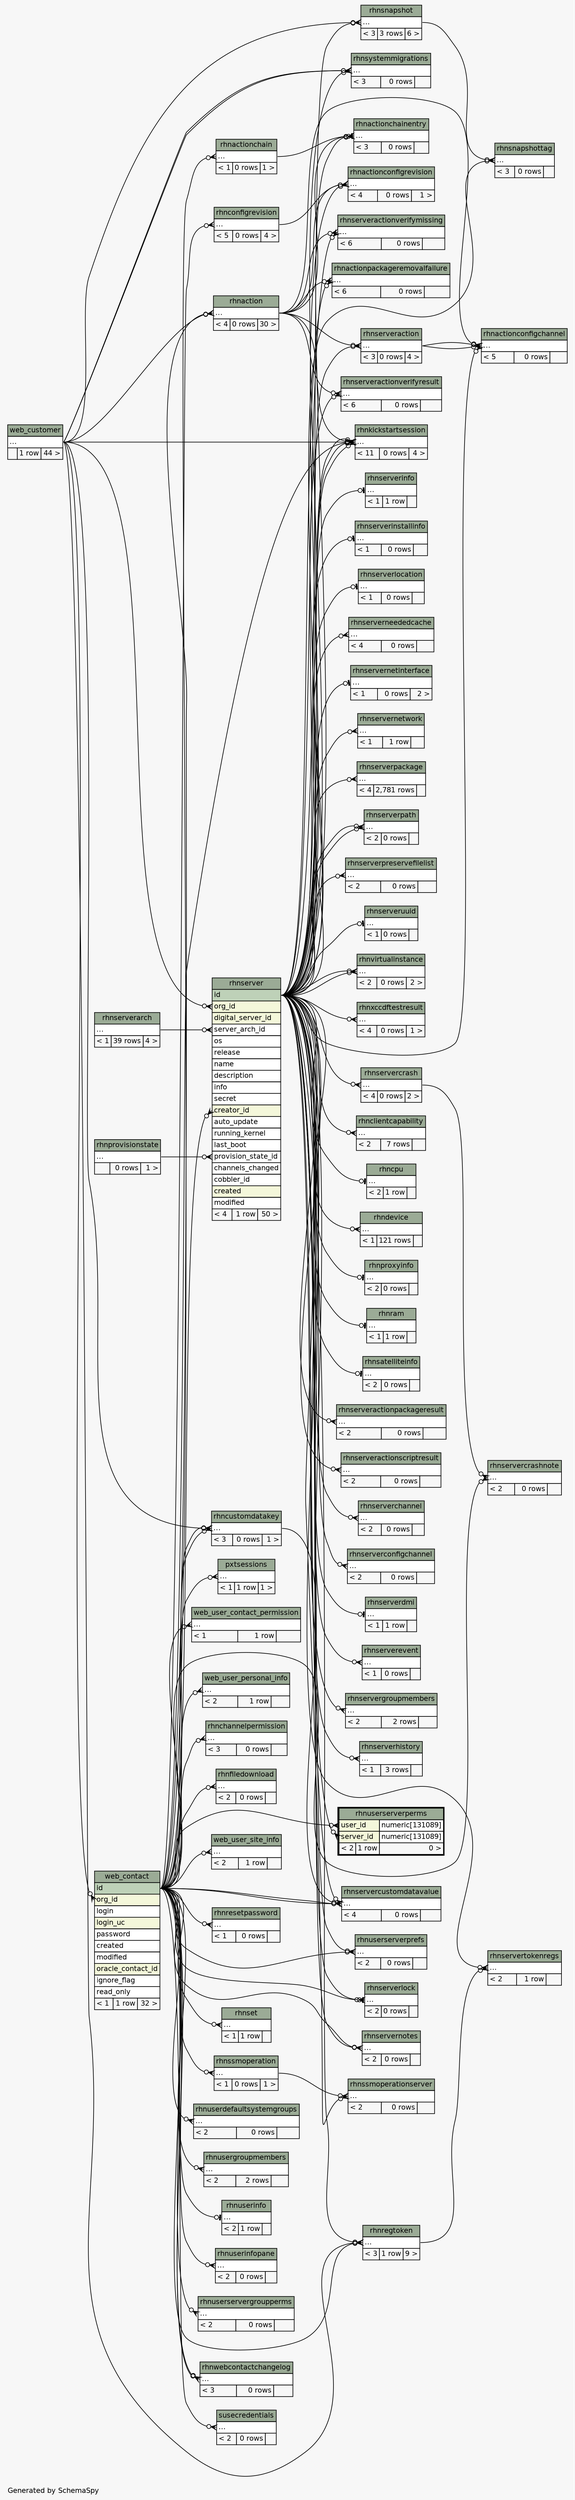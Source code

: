 // dot 2.26.0 on Linux 2.6.32-696.6.3.el6.x86_64
// SchemaSpy rev 590
digraph "twoDegreesRelationshipsDiagram" {
  graph [
    rankdir="RL"
    bgcolor="#f7f7f7"
    label="\nGenerated by SchemaSpy"
    labeljust="l"
    nodesep="0.18"
    ranksep="0.46"
    fontname="Helvetica"
    fontsize="11"
  ];
  node [
    fontname="Helvetica"
    fontsize="11"
    shape="plaintext"
  ];
  edge [
    arrowsize="0.8"
  ];
  "pxtsessions":"elipses":w -> "web_contact":"id":e [arrowhead=none dir=back arrowtail=crowodot];
  "rhnaction":"elipses":w -> "web_customer":"elipses":e [arrowhead=none dir=back arrowtail=crowodot];
  "rhnaction":"elipses":w -> "web_contact":"id":e [arrowhead=none dir=back arrowtail=crowodot];
  "rhnactionchain":"elipses":w -> "web_contact":"id":e [arrowhead=none dir=back arrowtail=crowodot];
  "rhnactionchainentry":"elipses":w -> "rhnaction":"elipses":e [arrowhead=none dir=back arrowtail=teeodot];
  "rhnactionchainentry":"elipses":w -> "rhnactionchain":"elipses":e [arrowhead=none dir=back arrowtail=crowodot];
  "rhnactionchainentry":"elipses":w -> "rhnserver":"id":e [arrowhead=none dir=back arrowtail=crowodot];
  "rhnactionconfigchannel":"elipses":w -> "rhnaction":"elipses":e [arrowhead=none dir=back arrowtail=crowodot];
  "rhnactionconfigchannel":"elipses":w -> "rhnserveraction":"elipses":e [arrowhead=none dir=back arrowtail=crowodot];
  "rhnactionconfigchannel":"elipses":w -> "rhnserver":"id":e [arrowhead=none dir=back arrowtail=crowodot];
  "rhnactionconfigchannel":"elipses":w -> "rhnserveraction":"elipses":e [arrowhead=none dir=back arrowtail=crowodot];
  "rhnactionconfigrevision":"elipses":w -> "rhnaction":"elipses":e [arrowhead=none dir=back arrowtail=crowodot];
  "rhnactionconfigrevision":"elipses":w -> "rhnconfigrevision":"elipses":e [arrowhead=none dir=back arrowtail=crowodot];
  "rhnactionconfigrevision":"elipses":w -> "rhnserver":"id":e [arrowhead=none dir=back arrowtail=crowodot];
  "rhnactionpackageremovalfailure":"elipses":w -> "rhnaction":"elipses":e [arrowhead=none dir=back arrowtail=crowodot];
  "rhnactionpackageremovalfailure":"elipses":w -> "rhnserver":"id":e [arrowhead=none dir=back arrowtail=crowodot];
  "rhnchannelpermission":"elipses":w -> "web_contact":"id":e [arrowhead=none dir=back arrowtail=crowodot];
  "rhnclientcapability":"elipses":w -> "rhnserver":"id":e [arrowhead=none dir=back arrowtail=crowodot];
  "rhnconfigrevision":"elipses":w -> "web_contact":"id":e [arrowhead=none dir=back arrowtail=crowodot];
  "rhncpu":"elipses":w -> "rhnserver":"id":e [arrowhead=none dir=back arrowtail=teeodot];
  "rhncustomdatakey":"elipses":w -> "web_contact":"id":e [arrowhead=none dir=back arrowtail=crowodot];
  "rhncustomdatakey":"elipses":w -> "web_contact":"id":e [arrowhead=none dir=back arrowtail=crowodot];
  "rhncustomdatakey":"elipses":w -> "web_customer":"elipses":e [arrowhead=none dir=back arrowtail=crowodot];
  "rhndevice":"elipses":w -> "rhnserver":"id":e [arrowhead=none dir=back arrowtail=crowodot];
  "rhnfiledownload":"elipses":w -> "web_contact":"id":e [arrowhead=none dir=back arrowtail=crowodot];
  "rhnkickstartsession":"elipses":w -> "rhnaction":"elipses":e [arrowhead=none dir=back arrowtail=crowodot];
  "rhnkickstartsession":"elipses":w -> "rhnserver":"id":e [arrowhead=none dir=back arrowtail=crowodot];
  "rhnkickstartsession":"elipses":w -> "rhnserver":"id":e [arrowhead=none dir=back arrowtail=crowodot];
  "rhnkickstartsession":"elipses":w -> "rhnserver":"id":e [arrowhead=none dir=back arrowtail=crowodot];
  "rhnkickstartsession":"elipses":w -> "web_customer":"elipses":e [arrowhead=none dir=back arrowtail=crowodot];
  "rhnkickstartsession":"elipses":w -> "web_contact":"id":e [arrowhead=none dir=back arrowtail=crowodot];
  "rhnproxyinfo":"elipses":w -> "rhnserver":"id":e [arrowhead=none dir=back arrowtail=teeodot];
  "rhnram":"elipses":w -> "rhnserver":"id":e [arrowhead=none dir=back arrowtail=teeodot];
  "rhnregtoken":"elipses":w -> "web_customer":"elipses":e [arrowhead=none dir=back arrowtail=crowodot];
  "rhnregtoken":"elipses":w -> "rhnserver":"id":e [arrowhead=none dir=back arrowtail=crowodot];
  "rhnregtoken":"elipses":w -> "web_contact":"id":e [arrowhead=none dir=back arrowtail=crowodot];
  "rhnresetpassword":"elipses":w -> "web_contact":"id":e [arrowhead=none dir=back arrowtail=crowodot];
  "rhnsatelliteinfo":"elipses":w -> "rhnserver":"id":e [arrowhead=none dir=back arrowtail=teeodot];
  "rhnserver":"creator_id":w -> "web_contact":"id":e [arrowhead=none dir=back arrowtail=crowodot];
  "rhnserver":"org_id":w -> "web_customer":"elipses":e [arrowhead=none dir=back arrowtail=crowodot];
  "rhnserver":"provision_state_id":w -> "rhnprovisionstate":"elipses":e [arrowhead=none dir=back arrowtail=crowodot];
  "rhnserver":"server_arch_id":w -> "rhnserverarch":"elipses":e [arrowhead=none dir=back arrowtail=crowodot];
  "rhnserveraction":"elipses":w -> "rhnaction":"elipses":e [arrowhead=none dir=back arrowtail=crowodot];
  "rhnserveraction":"elipses":w -> "rhnserver":"id":e [arrowhead=none dir=back arrowtail=crowodot];
  "rhnserveractionpackageresult":"elipses":w -> "rhnserver":"id":e [arrowhead=none dir=back arrowtail=crowodot];
  "rhnserveractionscriptresult":"elipses":w -> "rhnserver":"id":e [arrowhead=none dir=back arrowtail=crowodot];
  "rhnserveractionverifymissing":"elipses":w -> "rhnaction":"elipses":e [arrowhead=none dir=back arrowtail=crowodot];
  "rhnserveractionverifymissing":"elipses":w -> "rhnserver":"id":e [arrowhead=none dir=back arrowtail=crowodot];
  "rhnserveractionverifyresult":"elipses":w -> "rhnaction":"elipses":e [arrowhead=none dir=back arrowtail=crowodot];
  "rhnserveractionverifyresult":"elipses":w -> "rhnserver":"id":e [arrowhead=none dir=back arrowtail=crowodot];
  "rhnserverchannel":"elipses":w -> "rhnserver":"id":e [arrowhead=none dir=back arrowtail=crowodot];
  "rhnserverconfigchannel":"elipses":w -> "rhnserver":"id":e [arrowhead=none dir=back arrowtail=crowodot];
  "rhnservercrash":"elipses":w -> "rhnserver":"id":e [arrowhead=none dir=back arrowtail=crowodot];
  "rhnservercrashnote":"elipses":w -> "rhnservercrash":"elipses":e [arrowhead=none dir=back arrowtail=crowodot];
  "rhnservercrashnote":"elipses":w -> "web_contact":"id":e [arrowhead=none dir=back arrowtail=crowodot];
  "rhnservercustomdatavalue":"elipses":w -> "web_contact":"id":e [arrowhead=none dir=back arrowtail=crowodot];
  "rhnservercustomdatavalue":"elipses":w -> "rhncustomdatakey":"elipses":e [arrowhead=none dir=back arrowtail=crowodot];
  "rhnservercustomdatavalue":"elipses":w -> "web_contact":"id":e [arrowhead=none dir=back arrowtail=crowodot];
  "rhnservercustomdatavalue":"elipses":w -> "rhnserver":"id":e [arrowhead=none dir=back arrowtail=crowodot];
  "rhnserverdmi":"elipses":w -> "rhnserver":"id":e [arrowhead=none dir=back arrowtail=teeodot];
  "rhnserverevent":"elipses":w -> "rhnserver":"id":e [arrowhead=none dir=back arrowtail=crowodot];
  "rhnservergroupmembers":"elipses":w -> "rhnserver":"id":e [arrowhead=none dir=back arrowtail=crowodot];
  "rhnserverhistory":"elipses":w -> "rhnserver":"id":e [arrowhead=none dir=back arrowtail=crowodot];
  "rhnserverinfo":"elipses":w -> "rhnserver":"id":e [arrowhead=none dir=back arrowtail=teeodot];
  "rhnserverinstallinfo":"elipses":w -> "rhnserver":"id":e [arrowhead=none dir=back arrowtail=teeodot];
  "rhnserverlocation":"elipses":w -> "rhnserver":"id":e [arrowhead=none dir=back arrowtail=teeodot];
  "rhnserverlock":"elipses":w -> "web_contact":"id":e [arrowhead=none dir=back arrowtail=crowodot];
  "rhnserverlock":"elipses":w -> "rhnserver":"id":e [arrowhead=none dir=back arrowtail=teeodot];
  "rhnserverneededcache":"elipses":w -> "rhnserver":"id":e [arrowhead=none dir=back arrowtail=crowodot];
  "rhnservernetinterface":"elipses":w -> "rhnserver":"id":e [arrowhead=none dir=back arrowtail=teeodot];
  "rhnservernetwork":"elipses":w -> "rhnserver":"id":e [arrowhead=none dir=back arrowtail=crowodot];
  "rhnservernotes":"elipses":w -> "web_contact":"id":e [arrowhead=none dir=back arrowtail=crowodot];
  "rhnservernotes":"elipses":w -> "rhnserver":"id":e [arrowhead=none dir=back arrowtail=crowodot];
  "rhnserverpackage":"elipses":w -> "rhnserver":"id":e [arrowhead=none dir=back arrowtail=crowodot];
  "rhnserverpath":"elipses":w -> "rhnserver":"id":e [arrowhead=none dir=back arrowtail=crowodot];
  "rhnserverpath":"elipses":w -> "rhnserver":"id":e [arrowhead=none dir=back arrowtail=crowodot];
  "rhnserverpreservefilelist":"elipses":w -> "rhnserver":"id":e [arrowhead=none dir=back arrowtail=crowodot];
  "rhnservertokenregs":"elipses":w -> "rhnserver":"id":e [arrowhead=none dir=back arrowtail=crowodot];
  "rhnservertokenregs":"elipses":w -> "rhnregtoken":"elipses":e [arrowhead=none dir=back arrowtail=crowodot];
  "rhnserveruuid":"elipses":w -> "rhnserver":"id":e [arrowhead=none dir=back arrowtail=teeodot];
  "rhnset":"elipses":w -> "web_contact":"id":e [arrowhead=none dir=back arrowtail=crowodot];
  "rhnsnapshot":"elipses":w -> "web_customer":"elipses":e [arrowhead=none dir=back arrowtail=crowodot];
  "rhnsnapshot":"elipses":w -> "rhnserver":"id":e [arrowhead=none dir=back arrowtail=crowodot];
  "rhnsnapshottag":"elipses":w -> "rhnserver":"id":e [arrowhead=none dir=back arrowtail=crowodot];
  "rhnsnapshottag":"elipses":w -> "rhnsnapshot":"elipses":e [arrowhead=none dir=back arrowtail=crowodot];
  "rhnssmoperation":"elipses":w -> "web_contact":"id":e [arrowhead=none dir=back arrowtail=crowodot];
  "rhnssmoperationserver":"elipses":w -> "rhnssmoperation":"elipses":e [arrowhead=none dir=back arrowtail=crowodot];
  "rhnssmoperationserver":"elipses":w -> "rhnserver":"id":e [arrowhead=none dir=back arrowtail=crowodot];
  "rhnsystemmigrations":"elipses":w -> "web_customer":"elipses":e [arrowhead=none dir=back arrowtail=crowodot];
  "rhnsystemmigrations":"elipses":w -> "web_customer":"elipses":e [arrowhead=none dir=back arrowtail=crowodot];
  "rhnsystemmigrations":"elipses":w -> "rhnserver":"id":e [arrowhead=none dir=back arrowtail=crowodot];
  "rhnuserdefaultsystemgroups":"elipses":w -> "web_contact":"id":e [arrowhead=none dir=back arrowtail=crowodot];
  "rhnusergroupmembers":"elipses":w -> "web_contact":"id":e [arrowhead=none dir=back arrowtail=crowodot];
  "rhnuserinfo":"elipses":w -> "web_contact":"id":e [arrowhead=none dir=back arrowtail=teeodot];
  "rhnuserinfopane":"elipses":w -> "web_contact":"id":e [arrowhead=none dir=back arrowtail=crowodot];
  "rhnuserservergroupperms":"elipses":w -> "web_contact":"id":e [arrowhead=none dir=back arrowtail=crowodot];
  "rhnuserserverperms":"server_id":w -> "rhnserver":"id":e [arrowhead=none dir=back arrowtail=crowodot];
  "rhnuserserverperms":"user_id":w -> "web_contact":"id":e [arrowhead=none dir=back arrowtail=crowodot];
  "rhnuserserverprefs":"elipses":w -> "rhnserver":"id":e [arrowhead=none dir=back arrowtail=crowodot];
  "rhnuserserverprefs":"elipses":w -> "web_contact":"id":e [arrowhead=none dir=back arrowtail=crowodot];
  "rhnvirtualinstance":"elipses":w -> "rhnserver":"id":e [arrowhead=none dir=back arrowtail=crowodot];
  "rhnvirtualinstance":"elipses":w -> "rhnserver":"id":e [arrowhead=none dir=back arrowtail=crowodot];
  "rhnwebcontactchangelog":"elipses":w -> "web_contact":"id":e [arrowhead=none dir=back arrowtail=crowodot];
  "rhnwebcontactchangelog":"elipses":w -> "web_contact":"id":e [arrowhead=none dir=back arrowtail=crowodot];
  "rhnxccdftestresult":"elipses":w -> "rhnserver":"id":e [arrowhead=none dir=back arrowtail=crowodot];
  "susecredentials":"elipses":w -> "web_contact":"id":e [arrowhead=none dir=back arrowtail=crowodot];
  "web_contact":"org_id":w -> "web_customer":"elipses":e [arrowhead=none dir=back arrowtail=crowodot];
  "web_user_contact_permission":"elipses":w -> "web_contact":"id":e [arrowhead=none dir=back arrowtail=crowodot];
  "web_user_personal_info":"elipses":w -> "web_contact":"id":e [arrowhead=none dir=back arrowtail=crowodot];
  "web_user_site_info":"elipses":w -> "web_contact":"id":e [arrowhead=none dir=back arrowtail=crowodot];
  "pxtsessions" [
    label=<
    <TABLE BORDER="0" CELLBORDER="1" CELLSPACING="0" BGCOLOR="#ffffff">
      <TR><TD COLSPAN="3" BGCOLOR="#9bab96" ALIGN="CENTER">pxtsessions</TD></TR>
      <TR><TD PORT="elipses" COLSPAN="3" ALIGN="LEFT">...</TD></TR>
      <TR><TD ALIGN="LEFT" BGCOLOR="#f7f7f7">&lt; 1</TD><TD ALIGN="RIGHT" BGCOLOR="#f7f7f7">1 row</TD><TD ALIGN="RIGHT" BGCOLOR="#f7f7f7">1 &gt;</TD></TR>
    </TABLE>>
    URL="pxtsessions.html"
    tooltip="pxtsessions"
  ];
  "rhnaction" [
    label=<
    <TABLE BORDER="0" CELLBORDER="1" CELLSPACING="0" BGCOLOR="#ffffff">
      <TR><TD COLSPAN="3" BGCOLOR="#9bab96" ALIGN="CENTER">rhnaction</TD></TR>
      <TR><TD PORT="elipses" COLSPAN="3" ALIGN="LEFT">...</TD></TR>
      <TR><TD ALIGN="LEFT" BGCOLOR="#f7f7f7">&lt; 4</TD><TD ALIGN="RIGHT" BGCOLOR="#f7f7f7">0 rows</TD><TD ALIGN="RIGHT" BGCOLOR="#f7f7f7">30 &gt;</TD></TR>
    </TABLE>>
    URL="rhnaction.html"
    tooltip="rhnaction"
  ];
  "rhnactionchain" [
    label=<
    <TABLE BORDER="0" CELLBORDER="1" CELLSPACING="0" BGCOLOR="#ffffff">
      <TR><TD COLSPAN="3" BGCOLOR="#9bab96" ALIGN="CENTER">rhnactionchain</TD></TR>
      <TR><TD PORT="elipses" COLSPAN="3" ALIGN="LEFT">...</TD></TR>
      <TR><TD ALIGN="LEFT" BGCOLOR="#f7f7f7">&lt; 1</TD><TD ALIGN="RIGHT" BGCOLOR="#f7f7f7">0 rows</TD><TD ALIGN="RIGHT" BGCOLOR="#f7f7f7">1 &gt;</TD></TR>
    </TABLE>>
    URL="rhnactionchain.html"
    tooltip="rhnactionchain"
  ];
  "rhnactionchainentry" [
    label=<
    <TABLE BORDER="0" CELLBORDER="1" CELLSPACING="0" BGCOLOR="#ffffff">
      <TR><TD COLSPAN="3" BGCOLOR="#9bab96" ALIGN="CENTER">rhnactionchainentry</TD></TR>
      <TR><TD PORT="elipses" COLSPAN="3" ALIGN="LEFT">...</TD></TR>
      <TR><TD ALIGN="LEFT" BGCOLOR="#f7f7f7">&lt; 3</TD><TD ALIGN="RIGHT" BGCOLOR="#f7f7f7">0 rows</TD><TD ALIGN="RIGHT" BGCOLOR="#f7f7f7">  </TD></TR>
    </TABLE>>
    URL="rhnactionchainentry.html"
    tooltip="rhnactionchainentry"
  ];
  "rhnactionconfigchannel" [
    label=<
    <TABLE BORDER="0" CELLBORDER="1" CELLSPACING="0" BGCOLOR="#ffffff">
      <TR><TD COLSPAN="3" BGCOLOR="#9bab96" ALIGN="CENTER">rhnactionconfigchannel</TD></TR>
      <TR><TD PORT="elipses" COLSPAN="3" ALIGN="LEFT">...</TD></TR>
      <TR><TD ALIGN="LEFT" BGCOLOR="#f7f7f7">&lt; 5</TD><TD ALIGN="RIGHT" BGCOLOR="#f7f7f7">0 rows</TD><TD ALIGN="RIGHT" BGCOLOR="#f7f7f7">  </TD></TR>
    </TABLE>>
    URL="rhnactionconfigchannel.html"
    tooltip="rhnactionconfigchannel"
  ];
  "rhnactionconfigrevision" [
    label=<
    <TABLE BORDER="0" CELLBORDER="1" CELLSPACING="0" BGCOLOR="#ffffff">
      <TR><TD COLSPAN="3" BGCOLOR="#9bab96" ALIGN="CENTER">rhnactionconfigrevision</TD></TR>
      <TR><TD PORT="elipses" COLSPAN="3" ALIGN="LEFT">...</TD></TR>
      <TR><TD ALIGN="LEFT" BGCOLOR="#f7f7f7">&lt; 4</TD><TD ALIGN="RIGHT" BGCOLOR="#f7f7f7">0 rows</TD><TD ALIGN="RIGHT" BGCOLOR="#f7f7f7">1 &gt;</TD></TR>
    </TABLE>>
    URL="rhnactionconfigrevision.html"
    tooltip="rhnactionconfigrevision"
  ];
  "rhnactionpackageremovalfailure" [
    label=<
    <TABLE BORDER="0" CELLBORDER="1" CELLSPACING="0" BGCOLOR="#ffffff">
      <TR><TD COLSPAN="3" BGCOLOR="#9bab96" ALIGN="CENTER">rhnactionpackageremovalfailure</TD></TR>
      <TR><TD PORT="elipses" COLSPAN="3" ALIGN="LEFT">...</TD></TR>
      <TR><TD ALIGN="LEFT" BGCOLOR="#f7f7f7">&lt; 6</TD><TD ALIGN="RIGHT" BGCOLOR="#f7f7f7">0 rows</TD><TD ALIGN="RIGHT" BGCOLOR="#f7f7f7">  </TD></TR>
    </TABLE>>
    URL="rhnactionpackageremovalfailure.html"
    tooltip="rhnactionpackageremovalfailure"
  ];
  "rhnchannelpermission" [
    label=<
    <TABLE BORDER="0" CELLBORDER="1" CELLSPACING="0" BGCOLOR="#ffffff">
      <TR><TD COLSPAN="3" BGCOLOR="#9bab96" ALIGN="CENTER">rhnchannelpermission</TD></TR>
      <TR><TD PORT="elipses" COLSPAN="3" ALIGN="LEFT">...</TD></TR>
      <TR><TD ALIGN="LEFT" BGCOLOR="#f7f7f7">&lt; 3</TD><TD ALIGN="RIGHT" BGCOLOR="#f7f7f7">0 rows</TD><TD ALIGN="RIGHT" BGCOLOR="#f7f7f7">  </TD></TR>
    </TABLE>>
    URL="rhnchannelpermission.html"
    tooltip="rhnchannelpermission"
  ];
  "rhnclientcapability" [
    label=<
    <TABLE BORDER="0" CELLBORDER="1" CELLSPACING="0" BGCOLOR="#ffffff">
      <TR><TD COLSPAN="3" BGCOLOR="#9bab96" ALIGN="CENTER">rhnclientcapability</TD></TR>
      <TR><TD PORT="elipses" COLSPAN="3" ALIGN="LEFT">...</TD></TR>
      <TR><TD ALIGN="LEFT" BGCOLOR="#f7f7f7">&lt; 2</TD><TD ALIGN="RIGHT" BGCOLOR="#f7f7f7">7 rows</TD><TD ALIGN="RIGHT" BGCOLOR="#f7f7f7">  </TD></TR>
    </TABLE>>
    URL="rhnclientcapability.html"
    tooltip="rhnclientcapability"
  ];
  "rhnconfigrevision" [
    label=<
    <TABLE BORDER="0" CELLBORDER="1" CELLSPACING="0" BGCOLOR="#ffffff">
      <TR><TD COLSPAN="3" BGCOLOR="#9bab96" ALIGN="CENTER">rhnconfigrevision</TD></TR>
      <TR><TD PORT="elipses" COLSPAN="3" ALIGN="LEFT">...</TD></TR>
      <TR><TD ALIGN="LEFT" BGCOLOR="#f7f7f7">&lt; 5</TD><TD ALIGN="RIGHT" BGCOLOR="#f7f7f7">0 rows</TD><TD ALIGN="RIGHT" BGCOLOR="#f7f7f7">4 &gt;</TD></TR>
    </TABLE>>
    URL="rhnconfigrevision.html"
    tooltip="rhnconfigrevision"
  ];
  "rhncpu" [
    label=<
    <TABLE BORDER="0" CELLBORDER="1" CELLSPACING="0" BGCOLOR="#ffffff">
      <TR><TD COLSPAN="3" BGCOLOR="#9bab96" ALIGN="CENTER">rhncpu</TD></TR>
      <TR><TD PORT="elipses" COLSPAN="3" ALIGN="LEFT">...</TD></TR>
      <TR><TD ALIGN="LEFT" BGCOLOR="#f7f7f7">&lt; 2</TD><TD ALIGN="RIGHT" BGCOLOR="#f7f7f7">1 row</TD><TD ALIGN="RIGHT" BGCOLOR="#f7f7f7">  </TD></TR>
    </TABLE>>
    URL="rhncpu.html"
    tooltip="rhncpu"
  ];
  "rhncustomdatakey" [
    label=<
    <TABLE BORDER="0" CELLBORDER="1" CELLSPACING="0" BGCOLOR="#ffffff">
      <TR><TD COLSPAN="3" BGCOLOR="#9bab96" ALIGN="CENTER">rhncustomdatakey</TD></TR>
      <TR><TD PORT="elipses" COLSPAN="3" ALIGN="LEFT">...</TD></TR>
      <TR><TD ALIGN="LEFT" BGCOLOR="#f7f7f7">&lt; 3</TD><TD ALIGN="RIGHT" BGCOLOR="#f7f7f7">0 rows</TD><TD ALIGN="RIGHT" BGCOLOR="#f7f7f7">1 &gt;</TD></TR>
    </TABLE>>
    URL="rhncustomdatakey.html"
    tooltip="rhncustomdatakey"
  ];
  "rhndevice" [
    label=<
    <TABLE BORDER="0" CELLBORDER="1" CELLSPACING="0" BGCOLOR="#ffffff">
      <TR><TD COLSPAN="3" BGCOLOR="#9bab96" ALIGN="CENTER">rhndevice</TD></TR>
      <TR><TD PORT="elipses" COLSPAN="3" ALIGN="LEFT">...</TD></TR>
      <TR><TD ALIGN="LEFT" BGCOLOR="#f7f7f7">&lt; 1</TD><TD ALIGN="RIGHT" BGCOLOR="#f7f7f7">121 rows</TD><TD ALIGN="RIGHT" BGCOLOR="#f7f7f7">  </TD></TR>
    </TABLE>>
    URL="rhndevice.html"
    tooltip="rhndevice"
  ];
  "rhnfiledownload" [
    label=<
    <TABLE BORDER="0" CELLBORDER="1" CELLSPACING="0" BGCOLOR="#ffffff">
      <TR><TD COLSPAN="3" BGCOLOR="#9bab96" ALIGN="CENTER">rhnfiledownload</TD></TR>
      <TR><TD PORT="elipses" COLSPAN="3" ALIGN="LEFT">...</TD></TR>
      <TR><TD ALIGN="LEFT" BGCOLOR="#f7f7f7">&lt; 2</TD><TD ALIGN="RIGHT" BGCOLOR="#f7f7f7">0 rows</TD><TD ALIGN="RIGHT" BGCOLOR="#f7f7f7">  </TD></TR>
    </TABLE>>
    URL="rhnfiledownload.html"
    tooltip="rhnfiledownload"
  ];
  "rhnkickstartsession" [
    label=<
    <TABLE BORDER="0" CELLBORDER="1" CELLSPACING="0" BGCOLOR="#ffffff">
      <TR><TD COLSPAN="3" BGCOLOR="#9bab96" ALIGN="CENTER">rhnkickstartsession</TD></TR>
      <TR><TD PORT="elipses" COLSPAN="3" ALIGN="LEFT">...</TD></TR>
      <TR><TD ALIGN="LEFT" BGCOLOR="#f7f7f7">&lt; 11</TD><TD ALIGN="RIGHT" BGCOLOR="#f7f7f7">0 rows</TD><TD ALIGN="RIGHT" BGCOLOR="#f7f7f7">4 &gt;</TD></TR>
    </TABLE>>
    URL="rhnkickstartsession.html"
    tooltip="rhnkickstartsession"
  ];
  "rhnprovisionstate" [
    label=<
    <TABLE BORDER="0" CELLBORDER="1" CELLSPACING="0" BGCOLOR="#ffffff">
      <TR><TD COLSPAN="3" BGCOLOR="#9bab96" ALIGN="CENTER">rhnprovisionstate</TD></TR>
      <TR><TD PORT="elipses" COLSPAN="3" ALIGN="LEFT">...</TD></TR>
      <TR><TD ALIGN="LEFT" BGCOLOR="#f7f7f7">  </TD><TD ALIGN="RIGHT" BGCOLOR="#f7f7f7">0 rows</TD><TD ALIGN="RIGHT" BGCOLOR="#f7f7f7">1 &gt;</TD></TR>
    </TABLE>>
    URL="rhnprovisionstate.html"
    tooltip="rhnprovisionstate"
  ];
  "rhnproxyinfo" [
    label=<
    <TABLE BORDER="0" CELLBORDER="1" CELLSPACING="0" BGCOLOR="#ffffff">
      <TR><TD COLSPAN="3" BGCOLOR="#9bab96" ALIGN="CENTER">rhnproxyinfo</TD></TR>
      <TR><TD PORT="elipses" COLSPAN="3" ALIGN="LEFT">...</TD></TR>
      <TR><TD ALIGN="LEFT" BGCOLOR="#f7f7f7">&lt; 2</TD><TD ALIGN="RIGHT" BGCOLOR="#f7f7f7">0 rows</TD><TD ALIGN="RIGHT" BGCOLOR="#f7f7f7">  </TD></TR>
    </TABLE>>
    URL="rhnproxyinfo.html"
    tooltip="rhnproxyinfo"
  ];
  "rhnram" [
    label=<
    <TABLE BORDER="0" CELLBORDER="1" CELLSPACING="0" BGCOLOR="#ffffff">
      <TR><TD COLSPAN="3" BGCOLOR="#9bab96" ALIGN="CENTER">rhnram</TD></TR>
      <TR><TD PORT="elipses" COLSPAN="3" ALIGN="LEFT">...</TD></TR>
      <TR><TD ALIGN="LEFT" BGCOLOR="#f7f7f7">&lt; 1</TD><TD ALIGN="RIGHT" BGCOLOR="#f7f7f7">1 row</TD><TD ALIGN="RIGHT" BGCOLOR="#f7f7f7">  </TD></TR>
    </TABLE>>
    URL="rhnram.html"
    tooltip="rhnram"
  ];
  "rhnregtoken" [
    label=<
    <TABLE BORDER="0" CELLBORDER="1" CELLSPACING="0" BGCOLOR="#ffffff">
      <TR><TD COLSPAN="3" BGCOLOR="#9bab96" ALIGN="CENTER">rhnregtoken</TD></TR>
      <TR><TD PORT="elipses" COLSPAN="3" ALIGN="LEFT">...</TD></TR>
      <TR><TD ALIGN="LEFT" BGCOLOR="#f7f7f7">&lt; 3</TD><TD ALIGN="RIGHT" BGCOLOR="#f7f7f7">1 row</TD><TD ALIGN="RIGHT" BGCOLOR="#f7f7f7">9 &gt;</TD></TR>
    </TABLE>>
    URL="rhnregtoken.html"
    tooltip="rhnregtoken"
  ];
  "rhnresetpassword" [
    label=<
    <TABLE BORDER="0" CELLBORDER="1" CELLSPACING="0" BGCOLOR="#ffffff">
      <TR><TD COLSPAN="3" BGCOLOR="#9bab96" ALIGN="CENTER">rhnresetpassword</TD></TR>
      <TR><TD PORT="elipses" COLSPAN="3" ALIGN="LEFT">...</TD></TR>
      <TR><TD ALIGN="LEFT" BGCOLOR="#f7f7f7">&lt; 1</TD><TD ALIGN="RIGHT" BGCOLOR="#f7f7f7">0 rows</TD><TD ALIGN="RIGHT" BGCOLOR="#f7f7f7">  </TD></TR>
    </TABLE>>
    URL="rhnresetpassword.html"
    tooltip="rhnresetpassword"
  ];
  "rhnsatelliteinfo" [
    label=<
    <TABLE BORDER="0" CELLBORDER="1" CELLSPACING="0" BGCOLOR="#ffffff">
      <TR><TD COLSPAN="3" BGCOLOR="#9bab96" ALIGN="CENTER">rhnsatelliteinfo</TD></TR>
      <TR><TD PORT="elipses" COLSPAN="3" ALIGN="LEFT">...</TD></TR>
      <TR><TD ALIGN="LEFT" BGCOLOR="#f7f7f7">&lt; 2</TD><TD ALIGN="RIGHT" BGCOLOR="#f7f7f7">0 rows</TD><TD ALIGN="RIGHT" BGCOLOR="#f7f7f7">  </TD></TR>
    </TABLE>>
    URL="rhnsatelliteinfo.html"
    tooltip="rhnsatelliteinfo"
  ];
  "rhnserver" [
    label=<
    <TABLE BORDER="0" CELLBORDER="1" CELLSPACING="0" BGCOLOR="#ffffff">
      <TR><TD COLSPAN="3" BGCOLOR="#9bab96" ALIGN="CENTER">rhnserver</TD></TR>
      <TR><TD PORT="id" COLSPAN="3" BGCOLOR="#bed1b8" ALIGN="LEFT">id</TD></TR>
      <TR><TD PORT="org_id" COLSPAN="3" BGCOLOR="#f4f7da" ALIGN="LEFT">org_id</TD></TR>
      <TR><TD PORT="digital_server_id" COLSPAN="3" BGCOLOR="#f4f7da" ALIGN="LEFT">digital_server_id</TD></TR>
      <TR><TD PORT="server_arch_id" COLSPAN="3" ALIGN="LEFT">server_arch_id</TD></TR>
      <TR><TD PORT="os" COLSPAN="3" ALIGN="LEFT">os</TD></TR>
      <TR><TD PORT="release" COLSPAN="3" ALIGN="LEFT">release</TD></TR>
      <TR><TD PORT="name" COLSPAN="3" ALIGN="LEFT">name</TD></TR>
      <TR><TD PORT="description" COLSPAN="3" ALIGN="LEFT">description</TD></TR>
      <TR><TD PORT="info" COLSPAN="3" ALIGN="LEFT">info</TD></TR>
      <TR><TD PORT="secret" COLSPAN="3" ALIGN="LEFT">secret</TD></TR>
      <TR><TD PORT="creator_id" COLSPAN="3" BGCOLOR="#f4f7da" ALIGN="LEFT">creator_id</TD></TR>
      <TR><TD PORT="auto_update" COLSPAN="3" ALIGN="LEFT">auto_update</TD></TR>
      <TR><TD PORT="running_kernel" COLSPAN="3" ALIGN="LEFT">running_kernel</TD></TR>
      <TR><TD PORT="last_boot" COLSPAN="3" ALIGN="LEFT">last_boot</TD></TR>
      <TR><TD PORT="provision_state_id" COLSPAN="3" ALIGN="LEFT">provision_state_id</TD></TR>
      <TR><TD PORT="channels_changed" COLSPAN="3" ALIGN="LEFT">channels_changed</TD></TR>
      <TR><TD PORT="cobbler_id" COLSPAN="3" ALIGN="LEFT">cobbler_id</TD></TR>
      <TR><TD PORT="created" COLSPAN="3" BGCOLOR="#f4f7da" ALIGN="LEFT">created</TD></TR>
      <TR><TD PORT="modified" COLSPAN="3" ALIGN="LEFT">modified</TD></TR>
      <TR><TD ALIGN="LEFT" BGCOLOR="#f7f7f7">&lt; 4</TD><TD ALIGN="RIGHT" BGCOLOR="#f7f7f7">1 row</TD><TD ALIGN="RIGHT" BGCOLOR="#f7f7f7">50 &gt;</TD></TR>
    </TABLE>>
    URL="rhnserver.html"
    tooltip="rhnserver"
  ];
  "rhnserveraction" [
    label=<
    <TABLE BORDER="0" CELLBORDER="1" CELLSPACING="0" BGCOLOR="#ffffff">
      <TR><TD COLSPAN="3" BGCOLOR="#9bab96" ALIGN="CENTER">rhnserveraction</TD></TR>
      <TR><TD PORT="elipses" COLSPAN="3" ALIGN="LEFT">...</TD></TR>
      <TR><TD ALIGN="LEFT" BGCOLOR="#f7f7f7">&lt; 3</TD><TD ALIGN="RIGHT" BGCOLOR="#f7f7f7">0 rows</TD><TD ALIGN="RIGHT" BGCOLOR="#f7f7f7">4 &gt;</TD></TR>
    </TABLE>>
    URL="rhnserveraction.html"
    tooltip="rhnserveraction"
  ];
  "rhnserveractionpackageresult" [
    label=<
    <TABLE BORDER="0" CELLBORDER="1" CELLSPACING="0" BGCOLOR="#ffffff">
      <TR><TD COLSPAN="3" BGCOLOR="#9bab96" ALIGN="CENTER">rhnserveractionpackageresult</TD></TR>
      <TR><TD PORT="elipses" COLSPAN="3" ALIGN="LEFT">...</TD></TR>
      <TR><TD ALIGN="LEFT" BGCOLOR="#f7f7f7">&lt; 2</TD><TD ALIGN="RIGHT" BGCOLOR="#f7f7f7">0 rows</TD><TD ALIGN="RIGHT" BGCOLOR="#f7f7f7">  </TD></TR>
    </TABLE>>
    URL="rhnserveractionpackageresult.html"
    tooltip="rhnserveractionpackageresult"
  ];
  "rhnserveractionscriptresult" [
    label=<
    <TABLE BORDER="0" CELLBORDER="1" CELLSPACING="0" BGCOLOR="#ffffff">
      <TR><TD COLSPAN="3" BGCOLOR="#9bab96" ALIGN="CENTER">rhnserveractionscriptresult</TD></TR>
      <TR><TD PORT="elipses" COLSPAN="3" ALIGN="LEFT">...</TD></TR>
      <TR><TD ALIGN="LEFT" BGCOLOR="#f7f7f7">&lt; 2</TD><TD ALIGN="RIGHT" BGCOLOR="#f7f7f7">0 rows</TD><TD ALIGN="RIGHT" BGCOLOR="#f7f7f7">  </TD></TR>
    </TABLE>>
    URL="rhnserveractionscriptresult.html"
    tooltip="rhnserveractionscriptresult"
  ];
  "rhnserveractionverifymissing" [
    label=<
    <TABLE BORDER="0" CELLBORDER="1" CELLSPACING="0" BGCOLOR="#ffffff">
      <TR><TD COLSPAN="3" BGCOLOR="#9bab96" ALIGN="CENTER">rhnserveractionverifymissing</TD></TR>
      <TR><TD PORT="elipses" COLSPAN="3" ALIGN="LEFT">...</TD></TR>
      <TR><TD ALIGN="LEFT" BGCOLOR="#f7f7f7">&lt; 6</TD><TD ALIGN="RIGHT" BGCOLOR="#f7f7f7">0 rows</TD><TD ALIGN="RIGHT" BGCOLOR="#f7f7f7">  </TD></TR>
    </TABLE>>
    URL="rhnserveractionverifymissing.html"
    tooltip="rhnserveractionverifymissing"
  ];
  "rhnserveractionverifyresult" [
    label=<
    <TABLE BORDER="0" CELLBORDER="1" CELLSPACING="0" BGCOLOR="#ffffff">
      <TR><TD COLSPAN="3" BGCOLOR="#9bab96" ALIGN="CENTER">rhnserveractionverifyresult</TD></TR>
      <TR><TD PORT="elipses" COLSPAN="3" ALIGN="LEFT">...</TD></TR>
      <TR><TD ALIGN="LEFT" BGCOLOR="#f7f7f7">&lt; 6</TD><TD ALIGN="RIGHT" BGCOLOR="#f7f7f7">0 rows</TD><TD ALIGN="RIGHT" BGCOLOR="#f7f7f7">  </TD></TR>
    </TABLE>>
    URL="rhnserveractionverifyresult.html"
    tooltip="rhnserveractionverifyresult"
  ];
  "rhnserverarch" [
    label=<
    <TABLE BORDER="0" CELLBORDER="1" CELLSPACING="0" BGCOLOR="#ffffff">
      <TR><TD COLSPAN="3" BGCOLOR="#9bab96" ALIGN="CENTER">rhnserverarch</TD></TR>
      <TR><TD PORT="elipses" COLSPAN="3" ALIGN="LEFT">...</TD></TR>
      <TR><TD ALIGN="LEFT" BGCOLOR="#f7f7f7">&lt; 1</TD><TD ALIGN="RIGHT" BGCOLOR="#f7f7f7">39 rows</TD><TD ALIGN="RIGHT" BGCOLOR="#f7f7f7">4 &gt;</TD></TR>
    </TABLE>>
    URL="rhnserverarch.html"
    tooltip="rhnserverarch"
  ];
  "rhnserverchannel" [
    label=<
    <TABLE BORDER="0" CELLBORDER="1" CELLSPACING="0" BGCOLOR="#ffffff">
      <TR><TD COLSPAN="3" BGCOLOR="#9bab96" ALIGN="CENTER">rhnserverchannel</TD></TR>
      <TR><TD PORT="elipses" COLSPAN="3" ALIGN="LEFT">...</TD></TR>
      <TR><TD ALIGN="LEFT" BGCOLOR="#f7f7f7">&lt; 2</TD><TD ALIGN="RIGHT" BGCOLOR="#f7f7f7">0 rows</TD><TD ALIGN="RIGHT" BGCOLOR="#f7f7f7">  </TD></TR>
    </TABLE>>
    URL="rhnserverchannel.html"
    tooltip="rhnserverchannel"
  ];
  "rhnserverconfigchannel" [
    label=<
    <TABLE BORDER="0" CELLBORDER="1" CELLSPACING="0" BGCOLOR="#ffffff">
      <TR><TD COLSPAN="3" BGCOLOR="#9bab96" ALIGN="CENTER">rhnserverconfigchannel</TD></TR>
      <TR><TD PORT="elipses" COLSPAN="3" ALIGN="LEFT">...</TD></TR>
      <TR><TD ALIGN="LEFT" BGCOLOR="#f7f7f7">&lt; 2</TD><TD ALIGN="RIGHT" BGCOLOR="#f7f7f7">0 rows</TD><TD ALIGN="RIGHT" BGCOLOR="#f7f7f7">  </TD></TR>
    </TABLE>>
    URL="rhnserverconfigchannel.html"
    tooltip="rhnserverconfigchannel"
  ];
  "rhnservercrash" [
    label=<
    <TABLE BORDER="0" CELLBORDER="1" CELLSPACING="0" BGCOLOR="#ffffff">
      <TR><TD COLSPAN="3" BGCOLOR="#9bab96" ALIGN="CENTER">rhnservercrash</TD></TR>
      <TR><TD PORT="elipses" COLSPAN="3" ALIGN="LEFT">...</TD></TR>
      <TR><TD ALIGN="LEFT" BGCOLOR="#f7f7f7">&lt; 4</TD><TD ALIGN="RIGHT" BGCOLOR="#f7f7f7">0 rows</TD><TD ALIGN="RIGHT" BGCOLOR="#f7f7f7">2 &gt;</TD></TR>
    </TABLE>>
    URL="rhnservercrash.html"
    tooltip="rhnservercrash"
  ];
  "rhnservercrashnote" [
    label=<
    <TABLE BORDER="0" CELLBORDER="1" CELLSPACING="0" BGCOLOR="#ffffff">
      <TR><TD COLSPAN="3" BGCOLOR="#9bab96" ALIGN="CENTER">rhnservercrashnote</TD></TR>
      <TR><TD PORT="elipses" COLSPAN="3" ALIGN="LEFT">...</TD></TR>
      <TR><TD ALIGN="LEFT" BGCOLOR="#f7f7f7">&lt; 2</TD><TD ALIGN="RIGHT" BGCOLOR="#f7f7f7">0 rows</TD><TD ALIGN="RIGHT" BGCOLOR="#f7f7f7">  </TD></TR>
    </TABLE>>
    URL="rhnservercrashnote.html"
    tooltip="rhnservercrashnote"
  ];
  "rhnservercustomdatavalue" [
    label=<
    <TABLE BORDER="0" CELLBORDER="1" CELLSPACING="0" BGCOLOR="#ffffff">
      <TR><TD COLSPAN="3" BGCOLOR="#9bab96" ALIGN="CENTER">rhnservercustomdatavalue</TD></TR>
      <TR><TD PORT="elipses" COLSPAN="3" ALIGN="LEFT">...</TD></TR>
      <TR><TD ALIGN="LEFT" BGCOLOR="#f7f7f7">&lt; 4</TD><TD ALIGN="RIGHT" BGCOLOR="#f7f7f7">0 rows</TD><TD ALIGN="RIGHT" BGCOLOR="#f7f7f7">  </TD></TR>
    </TABLE>>
    URL="rhnservercustomdatavalue.html"
    tooltip="rhnservercustomdatavalue"
  ];
  "rhnserverdmi" [
    label=<
    <TABLE BORDER="0" CELLBORDER="1" CELLSPACING="0" BGCOLOR="#ffffff">
      <TR><TD COLSPAN="3" BGCOLOR="#9bab96" ALIGN="CENTER">rhnserverdmi</TD></TR>
      <TR><TD PORT="elipses" COLSPAN="3" ALIGN="LEFT">...</TD></TR>
      <TR><TD ALIGN="LEFT" BGCOLOR="#f7f7f7">&lt; 1</TD><TD ALIGN="RIGHT" BGCOLOR="#f7f7f7">1 row</TD><TD ALIGN="RIGHT" BGCOLOR="#f7f7f7">  </TD></TR>
    </TABLE>>
    URL="rhnserverdmi.html"
    tooltip="rhnserverdmi"
  ];
  "rhnserverevent" [
    label=<
    <TABLE BORDER="0" CELLBORDER="1" CELLSPACING="0" BGCOLOR="#ffffff">
      <TR><TD COLSPAN="3" BGCOLOR="#9bab96" ALIGN="CENTER">rhnserverevent</TD></TR>
      <TR><TD PORT="elipses" COLSPAN="3" ALIGN="LEFT">...</TD></TR>
      <TR><TD ALIGN="LEFT" BGCOLOR="#f7f7f7">&lt; 1</TD><TD ALIGN="RIGHT" BGCOLOR="#f7f7f7">0 rows</TD><TD ALIGN="RIGHT" BGCOLOR="#f7f7f7">  </TD></TR>
    </TABLE>>
    URL="rhnserverevent.html"
    tooltip="rhnserverevent"
  ];
  "rhnservergroupmembers" [
    label=<
    <TABLE BORDER="0" CELLBORDER="1" CELLSPACING="0" BGCOLOR="#ffffff">
      <TR><TD COLSPAN="3" BGCOLOR="#9bab96" ALIGN="CENTER">rhnservergroupmembers</TD></TR>
      <TR><TD PORT="elipses" COLSPAN="3" ALIGN="LEFT">...</TD></TR>
      <TR><TD ALIGN="LEFT" BGCOLOR="#f7f7f7">&lt; 2</TD><TD ALIGN="RIGHT" BGCOLOR="#f7f7f7">2 rows</TD><TD ALIGN="RIGHT" BGCOLOR="#f7f7f7">  </TD></TR>
    </TABLE>>
    URL="rhnservergroupmembers.html"
    tooltip="rhnservergroupmembers"
  ];
  "rhnserverhistory" [
    label=<
    <TABLE BORDER="0" CELLBORDER="1" CELLSPACING="0" BGCOLOR="#ffffff">
      <TR><TD COLSPAN="3" BGCOLOR="#9bab96" ALIGN="CENTER">rhnserverhistory</TD></TR>
      <TR><TD PORT="elipses" COLSPAN="3" ALIGN="LEFT">...</TD></TR>
      <TR><TD ALIGN="LEFT" BGCOLOR="#f7f7f7">&lt; 1</TD><TD ALIGN="RIGHT" BGCOLOR="#f7f7f7">3 rows</TD><TD ALIGN="RIGHT" BGCOLOR="#f7f7f7">  </TD></TR>
    </TABLE>>
    URL="rhnserverhistory.html"
    tooltip="rhnserverhistory"
  ];
  "rhnserverinfo" [
    label=<
    <TABLE BORDER="0" CELLBORDER="1" CELLSPACING="0" BGCOLOR="#ffffff">
      <TR><TD COLSPAN="3" BGCOLOR="#9bab96" ALIGN="CENTER">rhnserverinfo</TD></TR>
      <TR><TD PORT="elipses" COLSPAN="3" ALIGN="LEFT">...</TD></TR>
      <TR><TD ALIGN="LEFT" BGCOLOR="#f7f7f7">&lt; 1</TD><TD ALIGN="RIGHT" BGCOLOR="#f7f7f7">1 row</TD><TD ALIGN="RIGHT" BGCOLOR="#f7f7f7">  </TD></TR>
    </TABLE>>
    URL="rhnserverinfo.html"
    tooltip="rhnserverinfo"
  ];
  "rhnserverinstallinfo" [
    label=<
    <TABLE BORDER="0" CELLBORDER="1" CELLSPACING="0" BGCOLOR="#ffffff">
      <TR><TD COLSPAN="3" BGCOLOR="#9bab96" ALIGN="CENTER">rhnserverinstallinfo</TD></TR>
      <TR><TD PORT="elipses" COLSPAN="3" ALIGN="LEFT">...</TD></TR>
      <TR><TD ALIGN="LEFT" BGCOLOR="#f7f7f7">&lt; 1</TD><TD ALIGN="RIGHT" BGCOLOR="#f7f7f7">0 rows</TD><TD ALIGN="RIGHT" BGCOLOR="#f7f7f7">  </TD></TR>
    </TABLE>>
    URL="rhnserverinstallinfo.html"
    tooltip="rhnserverinstallinfo"
  ];
  "rhnserverlocation" [
    label=<
    <TABLE BORDER="0" CELLBORDER="1" CELLSPACING="0" BGCOLOR="#ffffff">
      <TR><TD COLSPAN="3" BGCOLOR="#9bab96" ALIGN="CENTER">rhnserverlocation</TD></TR>
      <TR><TD PORT="elipses" COLSPAN="3" ALIGN="LEFT">...</TD></TR>
      <TR><TD ALIGN="LEFT" BGCOLOR="#f7f7f7">&lt; 1</TD><TD ALIGN="RIGHT" BGCOLOR="#f7f7f7">0 rows</TD><TD ALIGN="RIGHT" BGCOLOR="#f7f7f7">  </TD></TR>
    </TABLE>>
    URL="rhnserverlocation.html"
    tooltip="rhnserverlocation"
  ];
  "rhnserverlock" [
    label=<
    <TABLE BORDER="0" CELLBORDER="1" CELLSPACING="0" BGCOLOR="#ffffff">
      <TR><TD COLSPAN="3" BGCOLOR="#9bab96" ALIGN="CENTER">rhnserverlock</TD></TR>
      <TR><TD PORT="elipses" COLSPAN="3" ALIGN="LEFT">...</TD></TR>
      <TR><TD ALIGN="LEFT" BGCOLOR="#f7f7f7">&lt; 2</TD><TD ALIGN="RIGHT" BGCOLOR="#f7f7f7">0 rows</TD><TD ALIGN="RIGHT" BGCOLOR="#f7f7f7">  </TD></TR>
    </TABLE>>
    URL="rhnserverlock.html"
    tooltip="rhnserverlock"
  ];
  "rhnserverneededcache" [
    label=<
    <TABLE BORDER="0" CELLBORDER="1" CELLSPACING="0" BGCOLOR="#ffffff">
      <TR><TD COLSPAN="3" BGCOLOR="#9bab96" ALIGN="CENTER">rhnserverneededcache</TD></TR>
      <TR><TD PORT="elipses" COLSPAN="3" ALIGN="LEFT">...</TD></TR>
      <TR><TD ALIGN="LEFT" BGCOLOR="#f7f7f7">&lt; 4</TD><TD ALIGN="RIGHT" BGCOLOR="#f7f7f7">0 rows</TD><TD ALIGN="RIGHT" BGCOLOR="#f7f7f7">  </TD></TR>
    </TABLE>>
    URL="rhnserverneededcache.html"
    tooltip="rhnserverneededcache"
  ];
  "rhnservernetinterface" [
    label=<
    <TABLE BORDER="0" CELLBORDER="1" CELLSPACING="0" BGCOLOR="#ffffff">
      <TR><TD COLSPAN="3" BGCOLOR="#9bab96" ALIGN="CENTER">rhnservernetinterface</TD></TR>
      <TR><TD PORT="elipses" COLSPAN="3" ALIGN="LEFT">...</TD></TR>
      <TR><TD ALIGN="LEFT" BGCOLOR="#f7f7f7">&lt; 1</TD><TD ALIGN="RIGHT" BGCOLOR="#f7f7f7">0 rows</TD><TD ALIGN="RIGHT" BGCOLOR="#f7f7f7">2 &gt;</TD></TR>
    </TABLE>>
    URL="rhnservernetinterface.html"
    tooltip="rhnservernetinterface"
  ];
  "rhnservernetwork" [
    label=<
    <TABLE BORDER="0" CELLBORDER="1" CELLSPACING="0" BGCOLOR="#ffffff">
      <TR><TD COLSPAN="3" BGCOLOR="#9bab96" ALIGN="CENTER">rhnservernetwork</TD></TR>
      <TR><TD PORT="elipses" COLSPAN="3" ALIGN="LEFT">...</TD></TR>
      <TR><TD ALIGN="LEFT" BGCOLOR="#f7f7f7">&lt; 1</TD><TD ALIGN="RIGHT" BGCOLOR="#f7f7f7">1 row</TD><TD ALIGN="RIGHT" BGCOLOR="#f7f7f7">  </TD></TR>
    </TABLE>>
    URL="rhnservernetwork.html"
    tooltip="rhnservernetwork"
  ];
  "rhnservernotes" [
    label=<
    <TABLE BORDER="0" CELLBORDER="1" CELLSPACING="0" BGCOLOR="#ffffff">
      <TR><TD COLSPAN="3" BGCOLOR="#9bab96" ALIGN="CENTER">rhnservernotes</TD></TR>
      <TR><TD PORT="elipses" COLSPAN="3" ALIGN="LEFT">...</TD></TR>
      <TR><TD ALIGN="LEFT" BGCOLOR="#f7f7f7">&lt; 2</TD><TD ALIGN="RIGHT" BGCOLOR="#f7f7f7">0 rows</TD><TD ALIGN="RIGHT" BGCOLOR="#f7f7f7">  </TD></TR>
    </TABLE>>
    URL="rhnservernotes.html"
    tooltip="rhnservernotes"
  ];
  "rhnserverpackage" [
    label=<
    <TABLE BORDER="0" CELLBORDER="1" CELLSPACING="0" BGCOLOR="#ffffff">
      <TR><TD COLSPAN="3" BGCOLOR="#9bab96" ALIGN="CENTER">rhnserverpackage</TD></TR>
      <TR><TD PORT="elipses" COLSPAN="3" ALIGN="LEFT">...</TD></TR>
      <TR><TD ALIGN="LEFT" BGCOLOR="#f7f7f7">&lt; 4</TD><TD ALIGN="RIGHT" BGCOLOR="#f7f7f7">2,781 rows</TD><TD ALIGN="RIGHT" BGCOLOR="#f7f7f7">  </TD></TR>
    </TABLE>>
    URL="rhnserverpackage.html"
    tooltip="rhnserverpackage"
  ];
  "rhnserverpath" [
    label=<
    <TABLE BORDER="0" CELLBORDER="1" CELLSPACING="0" BGCOLOR="#ffffff">
      <TR><TD COLSPAN="3" BGCOLOR="#9bab96" ALIGN="CENTER">rhnserverpath</TD></TR>
      <TR><TD PORT="elipses" COLSPAN="3" ALIGN="LEFT">...</TD></TR>
      <TR><TD ALIGN="LEFT" BGCOLOR="#f7f7f7">&lt; 2</TD><TD ALIGN="RIGHT" BGCOLOR="#f7f7f7">0 rows</TD><TD ALIGN="RIGHT" BGCOLOR="#f7f7f7">  </TD></TR>
    </TABLE>>
    URL="rhnserverpath.html"
    tooltip="rhnserverpath"
  ];
  "rhnserverpreservefilelist" [
    label=<
    <TABLE BORDER="0" CELLBORDER="1" CELLSPACING="0" BGCOLOR="#ffffff">
      <TR><TD COLSPAN="3" BGCOLOR="#9bab96" ALIGN="CENTER">rhnserverpreservefilelist</TD></TR>
      <TR><TD PORT="elipses" COLSPAN="3" ALIGN="LEFT">...</TD></TR>
      <TR><TD ALIGN="LEFT" BGCOLOR="#f7f7f7">&lt; 2</TD><TD ALIGN="RIGHT" BGCOLOR="#f7f7f7">0 rows</TD><TD ALIGN="RIGHT" BGCOLOR="#f7f7f7">  </TD></TR>
    </TABLE>>
    URL="rhnserverpreservefilelist.html"
    tooltip="rhnserverpreservefilelist"
  ];
  "rhnservertokenregs" [
    label=<
    <TABLE BORDER="0" CELLBORDER="1" CELLSPACING="0" BGCOLOR="#ffffff">
      <TR><TD COLSPAN="3" BGCOLOR="#9bab96" ALIGN="CENTER">rhnservertokenregs</TD></TR>
      <TR><TD PORT="elipses" COLSPAN="3" ALIGN="LEFT">...</TD></TR>
      <TR><TD ALIGN="LEFT" BGCOLOR="#f7f7f7">&lt; 2</TD><TD ALIGN="RIGHT" BGCOLOR="#f7f7f7">1 row</TD><TD ALIGN="RIGHT" BGCOLOR="#f7f7f7">  </TD></TR>
    </TABLE>>
    URL="rhnservertokenregs.html"
    tooltip="rhnservertokenregs"
  ];
  "rhnserveruuid" [
    label=<
    <TABLE BORDER="0" CELLBORDER="1" CELLSPACING="0" BGCOLOR="#ffffff">
      <TR><TD COLSPAN="3" BGCOLOR="#9bab96" ALIGN="CENTER">rhnserveruuid</TD></TR>
      <TR><TD PORT="elipses" COLSPAN="3" ALIGN="LEFT">...</TD></TR>
      <TR><TD ALIGN="LEFT" BGCOLOR="#f7f7f7">&lt; 1</TD><TD ALIGN="RIGHT" BGCOLOR="#f7f7f7">0 rows</TD><TD ALIGN="RIGHT" BGCOLOR="#f7f7f7">  </TD></TR>
    </TABLE>>
    URL="rhnserveruuid.html"
    tooltip="rhnserveruuid"
  ];
  "rhnset" [
    label=<
    <TABLE BORDER="0" CELLBORDER="1" CELLSPACING="0" BGCOLOR="#ffffff">
      <TR><TD COLSPAN="3" BGCOLOR="#9bab96" ALIGN="CENTER">rhnset</TD></TR>
      <TR><TD PORT="elipses" COLSPAN="3" ALIGN="LEFT">...</TD></TR>
      <TR><TD ALIGN="LEFT" BGCOLOR="#f7f7f7">&lt; 1</TD><TD ALIGN="RIGHT" BGCOLOR="#f7f7f7">1 row</TD><TD ALIGN="RIGHT" BGCOLOR="#f7f7f7">  </TD></TR>
    </TABLE>>
    URL="rhnset.html"
    tooltip="rhnset"
  ];
  "rhnsnapshot" [
    label=<
    <TABLE BORDER="0" CELLBORDER="1" CELLSPACING="0" BGCOLOR="#ffffff">
      <TR><TD COLSPAN="3" BGCOLOR="#9bab96" ALIGN="CENTER">rhnsnapshot</TD></TR>
      <TR><TD PORT="elipses" COLSPAN="3" ALIGN="LEFT">...</TD></TR>
      <TR><TD ALIGN="LEFT" BGCOLOR="#f7f7f7">&lt; 3</TD><TD ALIGN="RIGHT" BGCOLOR="#f7f7f7">3 rows</TD><TD ALIGN="RIGHT" BGCOLOR="#f7f7f7">6 &gt;</TD></TR>
    </TABLE>>
    URL="rhnsnapshot.html"
    tooltip="rhnsnapshot"
  ];
  "rhnsnapshottag" [
    label=<
    <TABLE BORDER="0" CELLBORDER="1" CELLSPACING="0" BGCOLOR="#ffffff">
      <TR><TD COLSPAN="3" BGCOLOR="#9bab96" ALIGN="CENTER">rhnsnapshottag</TD></TR>
      <TR><TD PORT="elipses" COLSPAN="3" ALIGN="LEFT">...</TD></TR>
      <TR><TD ALIGN="LEFT" BGCOLOR="#f7f7f7">&lt; 3</TD><TD ALIGN="RIGHT" BGCOLOR="#f7f7f7">0 rows</TD><TD ALIGN="RIGHT" BGCOLOR="#f7f7f7">  </TD></TR>
    </TABLE>>
    URL="rhnsnapshottag.html"
    tooltip="rhnsnapshottag"
  ];
  "rhnssmoperation" [
    label=<
    <TABLE BORDER="0" CELLBORDER="1" CELLSPACING="0" BGCOLOR="#ffffff">
      <TR><TD COLSPAN="3" BGCOLOR="#9bab96" ALIGN="CENTER">rhnssmoperation</TD></TR>
      <TR><TD PORT="elipses" COLSPAN="3" ALIGN="LEFT">...</TD></TR>
      <TR><TD ALIGN="LEFT" BGCOLOR="#f7f7f7">&lt; 1</TD><TD ALIGN="RIGHT" BGCOLOR="#f7f7f7">0 rows</TD><TD ALIGN="RIGHT" BGCOLOR="#f7f7f7">1 &gt;</TD></TR>
    </TABLE>>
    URL="rhnssmoperation.html"
    tooltip="rhnssmoperation"
  ];
  "rhnssmoperationserver" [
    label=<
    <TABLE BORDER="0" CELLBORDER="1" CELLSPACING="0" BGCOLOR="#ffffff">
      <TR><TD COLSPAN="3" BGCOLOR="#9bab96" ALIGN="CENTER">rhnssmoperationserver</TD></TR>
      <TR><TD PORT="elipses" COLSPAN="3" ALIGN="LEFT">...</TD></TR>
      <TR><TD ALIGN="LEFT" BGCOLOR="#f7f7f7">&lt; 2</TD><TD ALIGN="RIGHT" BGCOLOR="#f7f7f7">0 rows</TD><TD ALIGN="RIGHT" BGCOLOR="#f7f7f7">  </TD></TR>
    </TABLE>>
    URL="rhnssmoperationserver.html"
    tooltip="rhnssmoperationserver"
  ];
  "rhnsystemmigrations" [
    label=<
    <TABLE BORDER="0" CELLBORDER="1" CELLSPACING="0" BGCOLOR="#ffffff">
      <TR><TD COLSPAN="3" BGCOLOR="#9bab96" ALIGN="CENTER">rhnsystemmigrations</TD></TR>
      <TR><TD PORT="elipses" COLSPAN="3" ALIGN="LEFT">...</TD></TR>
      <TR><TD ALIGN="LEFT" BGCOLOR="#f7f7f7">&lt; 3</TD><TD ALIGN="RIGHT" BGCOLOR="#f7f7f7">0 rows</TD><TD ALIGN="RIGHT" BGCOLOR="#f7f7f7">  </TD></TR>
    </TABLE>>
    URL="rhnsystemmigrations.html"
    tooltip="rhnsystemmigrations"
  ];
  "rhnuserdefaultsystemgroups" [
    label=<
    <TABLE BORDER="0" CELLBORDER="1" CELLSPACING="0" BGCOLOR="#ffffff">
      <TR><TD COLSPAN="3" BGCOLOR="#9bab96" ALIGN="CENTER">rhnuserdefaultsystemgroups</TD></TR>
      <TR><TD PORT="elipses" COLSPAN="3" ALIGN="LEFT">...</TD></TR>
      <TR><TD ALIGN="LEFT" BGCOLOR="#f7f7f7">&lt; 2</TD><TD ALIGN="RIGHT" BGCOLOR="#f7f7f7">0 rows</TD><TD ALIGN="RIGHT" BGCOLOR="#f7f7f7">  </TD></TR>
    </TABLE>>
    URL="rhnuserdefaultsystemgroups.html"
    tooltip="rhnuserdefaultsystemgroups"
  ];
  "rhnusergroupmembers" [
    label=<
    <TABLE BORDER="0" CELLBORDER="1" CELLSPACING="0" BGCOLOR="#ffffff">
      <TR><TD COLSPAN="3" BGCOLOR="#9bab96" ALIGN="CENTER">rhnusergroupmembers</TD></TR>
      <TR><TD PORT="elipses" COLSPAN="3" ALIGN="LEFT">...</TD></TR>
      <TR><TD ALIGN="LEFT" BGCOLOR="#f7f7f7">&lt; 2</TD><TD ALIGN="RIGHT" BGCOLOR="#f7f7f7">2 rows</TD><TD ALIGN="RIGHT" BGCOLOR="#f7f7f7">  </TD></TR>
    </TABLE>>
    URL="rhnusergroupmembers.html"
    tooltip="rhnusergroupmembers"
  ];
  "rhnuserinfo" [
    label=<
    <TABLE BORDER="0" CELLBORDER="1" CELLSPACING="0" BGCOLOR="#ffffff">
      <TR><TD COLSPAN="3" BGCOLOR="#9bab96" ALIGN="CENTER">rhnuserinfo</TD></TR>
      <TR><TD PORT="elipses" COLSPAN="3" ALIGN="LEFT">...</TD></TR>
      <TR><TD ALIGN="LEFT" BGCOLOR="#f7f7f7">&lt; 2</TD><TD ALIGN="RIGHT" BGCOLOR="#f7f7f7">1 row</TD><TD ALIGN="RIGHT" BGCOLOR="#f7f7f7">  </TD></TR>
    </TABLE>>
    URL="rhnuserinfo.html"
    tooltip="rhnuserinfo"
  ];
  "rhnuserinfopane" [
    label=<
    <TABLE BORDER="0" CELLBORDER="1" CELLSPACING="0" BGCOLOR="#ffffff">
      <TR><TD COLSPAN="3" BGCOLOR="#9bab96" ALIGN="CENTER">rhnuserinfopane</TD></TR>
      <TR><TD PORT="elipses" COLSPAN="3" ALIGN="LEFT">...</TD></TR>
      <TR><TD ALIGN="LEFT" BGCOLOR="#f7f7f7">&lt; 2</TD><TD ALIGN="RIGHT" BGCOLOR="#f7f7f7">0 rows</TD><TD ALIGN="RIGHT" BGCOLOR="#f7f7f7">  </TD></TR>
    </TABLE>>
    URL="rhnuserinfopane.html"
    tooltip="rhnuserinfopane"
  ];
  "rhnuserservergroupperms" [
    label=<
    <TABLE BORDER="0" CELLBORDER="1" CELLSPACING="0" BGCOLOR="#ffffff">
      <TR><TD COLSPAN="3" BGCOLOR="#9bab96" ALIGN="CENTER">rhnuserservergroupperms</TD></TR>
      <TR><TD PORT="elipses" COLSPAN="3" ALIGN="LEFT">...</TD></TR>
      <TR><TD ALIGN="LEFT" BGCOLOR="#f7f7f7">&lt; 2</TD><TD ALIGN="RIGHT" BGCOLOR="#f7f7f7">0 rows</TD><TD ALIGN="RIGHT" BGCOLOR="#f7f7f7">  </TD></TR>
    </TABLE>>
    URL="rhnuserservergroupperms.html"
    tooltip="rhnuserservergroupperms"
  ];
  "rhnuserserverperms" [
    label=<
    <TABLE BORDER="2" CELLBORDER="1" CELLSPACING="0" BGCOLOR="#ffffff">
      <TR><TD COLSPAN="3" BGCOLOR="#9bab96" ALIGN="CENTER">rhnuserserverperms</TD></TR>
      <TR><TD PORT="user_id" COLSPAN="2" BGCOLOR="#f4f7da" ALIGN="LEFT">user_id</TD><TD PORT="user_id.type" ALIGN="LEFT">numeric[131089]</TD></TR>
      <TR><TD PORT="server_id" COLSPAN="2" BGCOLOR="#f4f7da" ALIGN="LEFT">server_id</TD><TD PORT="server_id.type" ALIGN="LEFT">numeric[131089]</TD></TR>
      <TR><TD ALIGN="LEFT" BGCOLOR="#f7f7f7">&lt; 2</TD><TD ALIGN="RIGHT" BGCOLOR="#f7f7f7">1 row</TD><TD ALIGN="RIGHT" BGCOLOR="#f7f7f7">0 &gt;</TD></TR>
    </TABLE>>
    URL="rhnuserserverperms.html"
    tooltip="rhnuserserverperms"
  ];
  "rhnuserserverprefs" [
    label=<
    <TABLE BORDER="0" CELLBORDER="1" CELLSPACING="0" BGCOLOR="#ffffff">
      <TR><TD COLSPAN="3" BGCOLOR="#9bab96" ALIGN="CENTER">rhnuserserverprefs</TD></TR>
      <TR><TD PORT="elipses" COLSPAN="3" ALIGN="LEFT">...</TD></TR>
      <TR><TD ALIGN="LEFT" BGCOLOR="#f7f7f7">&lt; 2</TD><TD ALIGN="RIGHT" BGCOLOR="#f7f7f7">0 rows</TD><TD ALIGN="RIGHT" BGCOLOR="#f7f7f7">  </TD></TR>
    </TABLE>>
    URL="rhnuserserverprefs.html"
    tooltip="rhnuserserverprefs"
  ];
  "rhnvirtualinstance" [
    label=<
    <TABLE BORDER="0" CELLBORDER="1" CELLSPACING="0" BGCOLOR="#ffffff">
      <TR><TD COLSPAN="3" BGCOLOR="#9bab96" ALIGN="CENTER">rhnvirtualinstance</TD></TR>
      <TR><TD PORT="elipses" COLSPAN="3" ALIGN="LEFT">...</TD></TR>
      <TR><TD ALIGN="LEFT" BGCOLOR="#f7f7f7">&lt; 2</TD><TD ALIGN="RIGHT" BGCOLOR="#f7f7f7">0 rows</TD><TD ALIGN="RIGHT" BGCOLOR="#f7f7f7">2 &gt;</TD></TR>
    </TABLE>>
    URL="rhnvirtualinstance.html"
    tooltip="rhnvirtualinstance"
  ];
  "rhnwebcontactchangelog" [
    label=<
    <TABLE BORDER="0" CELLBORDER="1" CELLSPACING="0" BGCOLOR="#ffffff">
      <TR><TD COLSPAN="3" BGCOLOR="#9bab96" ALIGN="CENTER">rhnwebcontactchangelog</TD></TR>
      <TR><TD PORT="elipses" COLSPAN="3" ALIGN="LEFT">...</TD></TR>
      <TR><TD ALIGN="LEFT" BGCOLOR="#f7f7f7">&lt; 3</TD><TD ALIGN="RIGHT" BGCOLOR="#f7f7f7">0 rows</TD><TD ALIGN="RIGHT" BGCOLOR="#f7f7f7">  </TD></TR>
    </TABLE>>
    URL="rhnwebcontactchangelog.html"
    tooltip="rhnwebcontactchangelog"
  ];
  "rhnxccdftestresult" [
    label=<
    <TABLE BORDER="0" CELLBORDER="1" CELLSPACING="0" BGCOLOR="#ffffff">
      <TR><TD COLSPAN="3" BGCOLOR="#9bab96" ALIGN="CENTER">rhnxccdftestresult</TD></TR>
      <TR><TD PORT="elipses" COLSPAN="3" ALIGN="LEFT">...</TD></TR>
      <TR><TD ALIGN="LEFT" BGCOLOR="#f7f7f7">&lt; 4</TD><TD ALIGN="RIGHT" BGCOLOR="#f7f7f7">0 rows</TD><TD ALIGN="RIGHT" BGCOLOR="#f7f7f7">1 &gt;</TD></TR>
    </TABLE>>
    URL="rhnxccdftestresult.html"
    tooltip="rhnxccdftestresult"
  ];
  "susecredentials" [
    label=<
    <TABLE BORDER="0" CELLBORDER="1" CELLSPACING="0" BGCOLOR="#ffffff">
      <TR><TD COLSPAN="3" BGCOLOR="#9bab96" ALIGN="CENTER">susecredentials</TD></TR>
      <TR><TD PORT="elipses" COLSPAN="3" ALIGN="LEFT">...</TD></TR>
      <TR><TD ALIGN="LEFT" BGCOLOR="#f7f7f7">&lt; 2</TD><TD ALIGN="RIGHT" BGCOLOR="#f7f7f7">0 rows</TD><TD ALIGN="RIGHT" BGCOLOR="#f7f7f7">  </TD></TR>
    </TABLE>>
    URL="susecredentials.html"
    tooltip="susecredentials"
  ];
  "web_contact" [
    label=<
    <TABLE BORDER="0" CELLBORDER="1" CELLSPACING="0" BGCOLOR="#ffffff">
      <TR><TD COLSPAN="3" BGCOLOR="#9bab96" ALIGN="CENTER">web_contact</TD></TR>
      <TR><TD PORT="id" COLSPAN="3" BGCOLOR="#bed1b8" ALIGN="LEFT">id</TD></TR>
      <TR><TD PORT="org_id" COLSPAN="3" BGCOLOR="#f4f7da" ALIGN="LEFT">org_id</TD></TR>
      <TR><TD PORT="login" COLSPAN="3" ALIGN="LEFT">login</TD></TR>
      <TR><TD PORT="login_uc" COLSPAN="3" BGCOLOR="#f4f7da" ALIGN="LEFT">login_uc</TD></TR>
      <TR><TD PORT="password" COLSPAN="3" ALIGN="LEFT">password</TD></TR>
      <TR><TD PORT="created" COLSPAN="3" ALIGN="LEFT">created</TD></TR>
      <TR><TD PORT="modified" COLSPAN="3" ALIGN="LEFT">modified</TD></TR>
      <TR><TD PORT="oracle_contact_id" COLSPAN="3" BGCOLOR="#f4f7da" ALIGN="LEFT">oracle_contact_id</TD></TR>
      <TR><TD PORT="ignore_flag" COLSPAN="3" ALIGN="LEFT">ignore_flag</TD></TR>
      <TR><TD PORT="read_only" COLSPAN="3" ALIGN="LEFT">read_only</TD></TR>
      <TR><TD ALIGN="LEFT" BGCOLOR="#f7f7f7">&lt; 1</TD><TD ALIGN="RIGHT" BGCOLOR="#f7f7f7">1 row</TD><TD ALIGN="RIGHT" BGCOLOR="#f7f7f7">32 &gt;</TD></TR>
    </TABLE>>
    URL="web_contact.html"
    tooltip="web_contact"
  ];
  "web_customer" [
    label=<
    <TABLE BORDER="0" CELLBORDER="1" CELLSPACING="0" BGCOLOR="#ffffff">
      <TR><TD COLSPAN="3" BGCOLOR="#9bab96" ALIGN="CENTER">web_customer</TD></TR>
      <TR><TD PORT="elipses" COLSPAN="3" ALIGN="LEFT">...</TD></TR>
      <TR><TD ALIGN="LEFT" BGCOLOR="#f7f7f7">  </TD><TD ALIGN="RIGHT" BGCOLOR="#f7f7f7">1 row</TD><TD ALIGN="RIGHT" BGCOLOR="#f7f7f7">44 &gt;</TD></TR>
    </TABLE>>
    URL="web_customer.html"
    tooltip="web_customer"
  ];
  "web_user_contact_permission" [
    label=<
    <TABLE BORDER="0" CELLBORDER="1" CELLSPACING="0" BGCOLOR="#ffffff">
      <TR><TD COLSPAN="3" BGCOLOR="#9bab96" ALIGN="CENTER">web_user_contact_permission</TD></TR>
      <TR><TD PORT="elipses" COLSPAN="3" ALIGN="LEFT">...</TD></TR>
      <TR><TD ALIGN="LEFT" BGCOLOR="#f7f7f7">&lt; 1</TD><TD ALIGN="RIGHT" BGCOLOR="#f7f7f7">1 row</TD><TD ALIGN="RIGHT" BGCOLOR="#f7f7f7">  </TD></TR>
    </TABLE>>
    URL="web_user_contact_permission.html"
    tooltip="web_user_contact_permission"
  ];
  "web_user_personal_info" [
    label=<
    <TABLE BORDER="0" CELLBORDER="1" CELLSPACING="0" BGCOLOR="#ffffff">
      <TR><TD COLSPAN="3" BGCOLOR="#9bab96" ALIGN="CENTER">web_user_personal_info</TD></TR>
      <TR><TD PORT="elipses" COLSPAN="3" ALIGN="LEFT">...</TD></TR>
      <TR><TD ALIGN="LEFT" BGCOLOR="#f7f7f7">&lt; 2</TD><TD ALIGN="RIGHT" BGCOLOR="#f7f7f7">1 row</TD><TD ALIGN="RIGHT" BGCOLOR="#f7f7f7">  </TD></TR>
    </TABLE>>
    URL="web_user_personal_info.html"
    tooltip="web_user_personal_info"
  ];
  "web_user_site_info" [
    label=<
    <TABLE BORDER="0" CELLBORDER="1" CELLSPACING="0" BGCOLOR="#ffffff">
      <TR><TD COLSPAN="3" BGCOLOR="#9bab96" ALIGN="CENTER">web_user_site_info</TD></TR>
      <TR><TD PORT="elipses" COLSPAN="3" ALIGN="LEFT">...</TD></TR>
      <TR><TD ALIGN="LEFT" BGCOLOR="#f7f7f7">&lt; 2</TD><TD ALIGN="RIGHT" BGCOLOR="#f7f7f7">1 row</TD><TD ALIGN="RIGHT" BGCOLOR="#f7f7f7">  </TD></TR>
    </TABLE>>
    URL="web_user_site_info.html"
    tooltip="web_user_site_info"
  ];
}

